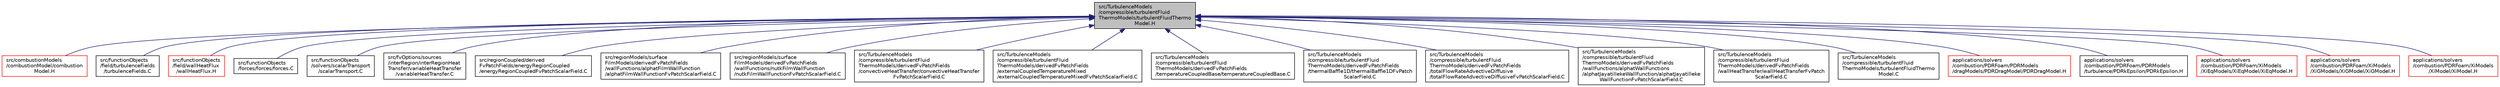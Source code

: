 digraph "src/TurbulenceModels/compressible/turbulentFluidThermoModels/turbulentFluidThermoModel.H"
{
  bgcolor="transparent";
  edge [fontname="Helvetica",fontsize="10",labelfontname="Helvetica",labelfontsize="10"];
  node [fontname="Helvetica",fontsize="10",shape=record];
  Node340 [label="src/TurbulenceModels\l/compressible/turbulentFluid\lThermoModels/turbulentFluidThermo\lModel.H",height=0.2,width=0.4,color="black", fillcolor="grey75", style="filled", fontcolor="black"];
  Node340 -> Node341 [dir="back",color="midnightblue",fontsize="10",style="solid",fontname="Helvetica"];
  Node341 [label="src/combustionModels\l/combustionModel/combustion\lModel.H",height=0.2,width=0.4,color="red",URL="$a00005.html"];
  Node340 -> Node370 [dir="back",color="midnightblue",fontsize="10",style="solid",fontname="Helvetica"];
  Node370 [label="src/functionObjects\l/field/turbulenceFields\l/turbulenceFields.C",height=0.2,width=0.4,color="black",URL="$a04817.html"];
  Node340 -> Node371 [dir="back",color="midnightblue",fontsize="10",style="solid",fontname="Helvetica"];
  Node371 [label="src/functionObjects\l/field/wallHeatFlux\l/wallHeatFlux.H",height=0.2,width=0.4,color="red",URL="$a04862.html"];
  Node340 -> Node373 [dir="back",color="midnightblue",fontsize="10",style="solid",fontname="Helvetica"];
  Node373 [label="src/functionObjects\l/forces/forces/forces.C",height=0.2,width=0.4,color="black",URL="$a04901.html"];
  Node340 -> Node374 [dir="back",color="midnightblue",fontsize="10",style="solid",fontname="Helvetica"];
  Node374 [label="src/functionObjects\l/solvers/scalarTransport\l/scalarTransport.C",height=0.2,width=0.4,color="black",URL="$a04931.html"];
  Node340 -> Node375 [dir="back",color="midnightblue",fontsize="10",style="solid",fontname="Helvetica"];
  Node375 [label="src/fvOptions/sources\l/interRegion/interRegionHeat\lTransfer/variableHeatTransfer\l/variableHeatTransfer.C",height=0.2,width=0.4,color="black",URL="$a05492.html"];
  Node340 -> Node376 [dir="back",color="midnightblue",fontsize="10",style="solid",fontname="Helvetica"];
  Node376 [label="src/regionCoupled/derived\lFvPatchFields/energyRegionCoupled\l/energyRegionCoupledFvPatchScalarField.C",height=0.2,width=0.4,color="black",URL="$a14057.html"];
  Node340 -> Node377 [dir="back",color="midnightblue",fontsize="10",style="solid",fontname="Helvetica"];
  Node377 [label="src/regionModels/surface\lFilmModels/derivedFvPatchFields\l/wallFunctions/alphatFilmWallFunction\l/alphatFilmWallFunctionFvPatchScalarField.C",height=0.2,width=0.4,color="black",URL="$a14198.html"];
  Node340 -> Node378 [dir="back",color="midnightblue",fontsize="10",style="solid",fontname="Helvetica"];
  Node378 [label="src/regionModels/surface\lFilmModels/derivedFvPatchFields\l/wallFunctions/nutkFilmWallFunction\l/nutkFilmWallFunctionFvPatchScalarField.C",height=0.2,width=0.4,color="black",URL="$a14204.html"];
  Node340 -> Node379 [dir="back",color="midnightblue",fontsize="10",style="solid",fontname="Helvetica"];
  Node379 [label="src/TurbulenceModels\l/compressible/turbulentFluid\lThermoModels/derivedFvPatchFields\l/convectiveHeatTransfer/convectiveHeatTransfer\lFvPatchScalarField.C",height=0.2,width=0.4,color="black",URL="$a17579.html"];
  Node340 -> Node380 [dir="back",color="midnightblue",fontsize="10",style="solid",fontname="Helvetica"];
  Node380 [label="src/TurbulenceModels\l/compressible/turbulentFluid\lThermoModels/derivedFvPatchFields\l/externalCoupledTemperatureMixed\l/externalCoupledTemperatureMixedFvPatchScalarField.C",height=0.2,width=0.4,color="black",URL="$a17585.html"];
  Node340 -> Node381 [dir="back",color="midnightblue",fontsize="10",style="solid",fontname="Helvetica"];
  Node381 [label="src/TurbulenceModels\l/compressible/turbulentFluid\lThermoModels/derivedFvPatchFields\l/temperatureCoupledBase/temperatureCoupledBase.C",height=0.2,width=0.4,color="black",URL="$a17597.html"];
  Node340 -> Node382 [dir="back",color="midnightblue",fontsize="10",style="solid",fontname="Helvetica"];
  Node382 [label="src/TurbulenceModels\l/compressible/turbulentFluid\lThermoModels/derivedFvPatchFields\l/thermalBaffle1D/thermalBaffle1DFvPatch\lScalarField.C",height=0.2,width=0.4,color="black",URL="$a17603.html"];
  Node340 -> Node383 [dir="back",color="midnightblue",fontsize="10",style="solid",fontname="Helvetica"];
  Node383 [label="src/TurbulenceModels\l/compressible/turbulentFluid\lThermoModels/derivedFvPatchFields\l/totalFlowRateAdvectiveDiffusive\l/totalFlowRateAdvectiveDiffusiveFvPatchScalarField.C",height=0.2,width=0.4,color="black",URL="$a17615.html"];
  Node340 -> Node384 [dir="back",color="midnightblue",fontsize="10",style="solid",fontname="Helvetica"];
  Node384 [label="src/TurbulenceModels\l/compressible/turbulentFluid\lThermoModels/derivedFvPatchFields\l/wallFunctions/alphatWallFunctions\l/alphatJayatillekeWallFunction/alphatJayatilleke\lWallFunctionFvPatchScalarField.C",height=0.2,width=0.4,color="black",URL="$a42125.html"];
  Node340 -> Node385 [dir="back",color="midnightblue",fontsize="10",style="solid",fontname="Helvetica"];
  Node385 [label="src/TurbulenceModels\l/compressible/turbulentFluid\lThermoModels/derivedFvPatchFields\l/wallHeatTransfer/wallHeatTransferFvPatch\lScalarField.C",height=0.2,width=0.4,color="black",URL="$a17660.html"];
  Node340 -> Node386 [dir="back",color="midnightblue",fontsize="10",style="solid",fontname="Helvetica"];
  Node386 [label="src/TurbulenceModels\l/compressible/turbulentFluid\lThermoModels/turbulentFluidThermo\lModel.C",height=0.2,width=0.4,color="black",URL="$a17669.html"];
  Node340 -> Node387 [dir="back",color="midnightblue",fontsize="10",style="solid",fontname="Helvetica"];
  Node387 [label="applications/solvers\l/combustion/PDRFoam/PDRModels\l/dragModels/PDRDragModel/PDRDragModel.H",height=0.2,width=0.4,color="red",URL="$a20168.html"];
  Node340 -> Node389 [dir="back",color="midnightblue",fontsize="10",style="solid",fontname="Helvetica"];
  Node389 [label="applications/solvers\l/combustion/PDRFoam/PDRModels\l/turbulence/PDRkEpsilon/PDRkEpsilon.H",height=0.2,width=0.4,color="black",URL="$a20177.html"];
  Node340 -> Node390 [dir="back",color="midnightblue",fontsize="10",style="solid",fontname="Helvetica"];
  Node390 [label="applications/solvers\l/combustion/PDRFoam/XiModels\l/XiEqModels/XiEqModel/XiEqModel.H",height=0.2,width=0.4,color="red",URL="$a20243.html"];
  Node340 -> Node398 [dir="back",color="midnightblue",fontsize="10",style="solid",fontname="Helvetica"];
  Node398 [label="applications/solvers\l/combustion/PDRFoam/XiModels\l/XiGModels/XiGModel/XiGModel.H",height=0.2,width=0.4,color="red",URL="$a20264.html"];
  Node340 -> Node402 [dir="back",color="midnightblue",fontsize="10",style="solid",fontname="Helvetica"];
  Node402 [label="applications/solvers\l/combustion/PDRFoam/XiModels\l/XiModel/XiModel.H",height=0.2,width=0.4,color="red",URL="$a20273.html"];
}
